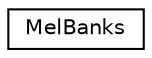 digraph "Graphical Class Hierarchy"
{
  edge [fontname="Helvetica",fontsize="10",labelfontname="Helvetica",labelfontsize="10"];
  node [fontname="Helvetica",fontsize="10",shape=record];
  rankdir="LR";
  Node0 [label="MelBanks",height=0.2,width=0.4,color="black", fillcolor="white", style="filled",URL="$classkaldi_1_1MelBanks.html"];
}
